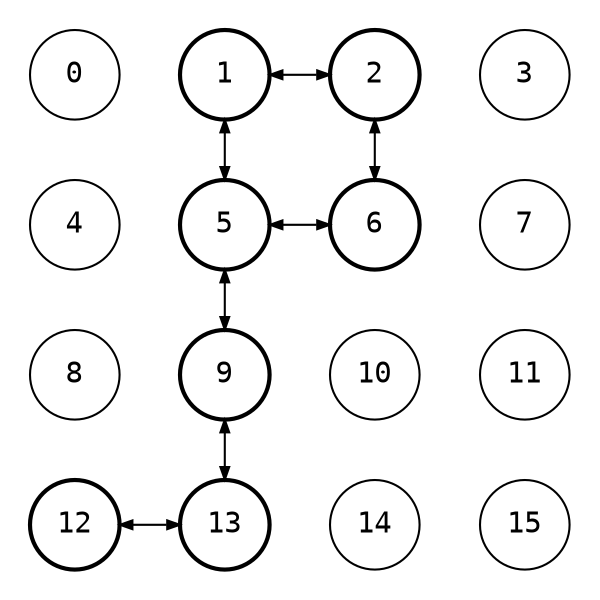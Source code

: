 digraph {
    node [shape=circle, fontname="monospace", fixedsize=true, width=0.6, height=0.6];
    edge [arrowsize=0.6, fontname="monospace"];
    pad=0.2;
    nodesep=0.4;
    ranksep=0.4;

    1 [style=bold];
    2 [style=bold];
    5 [style=bold];
    6 [style=bold];
    9 [style=bold];
    12 [style=bold];
    13 [style=bold];

    1 -> {2, 5} [dir=both];
    2 -> {6} [dir=both];
    5 -> {6, 9} [dir=both];
    12 -> {13} [dir=both];
    13 -> {9} [dir=both];

    edge [style=invis];

    0 -> 4 -> 8 -> 12;
    6 -> 10 -> 14;
    3 -> 7 -> 11 -> 15;

    rank=same {0; 1; 2; 3};
    rank=same {4; 5; 6; 7};
    rank=same {8; 9; 10; 11};
    rank=same {12; 13; 14; 15};
}